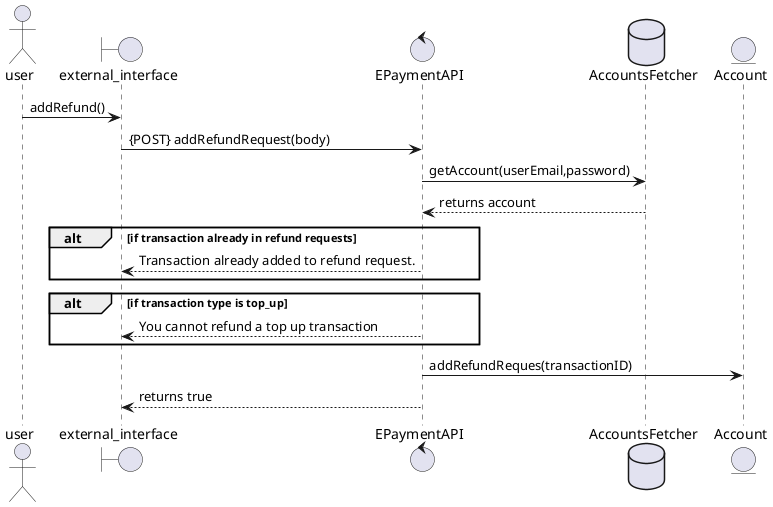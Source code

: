 @startuml makeRefundRequest

actor user
boundary external_interface as external_interface
control EPaymentAPI as EPaymentAPI
database AccountsFetcher as AccountsFetcher
entity Account as Account


user->external_interface:addRefund()
external_interface->EPaymentAPI:{POST} addRefundRequest(body)
EPaymentAPI->AccountsFetcher:getAccount(userEmail,password)
AccountsFetcher-->EPaymentAPI:returns account
alt if transaction already in refund requests
    EPaymentAPI-->external_interface:Transaction already added to refund request.
end
alt if transaction type is top_up
    EPaymentAPI-->external_interface:You cannot refund a top up transaction
end
EPaymentAPI->Account:addRefundReques(transactionID)
EPaymentAPI-->external_interface:returns true
@enduml